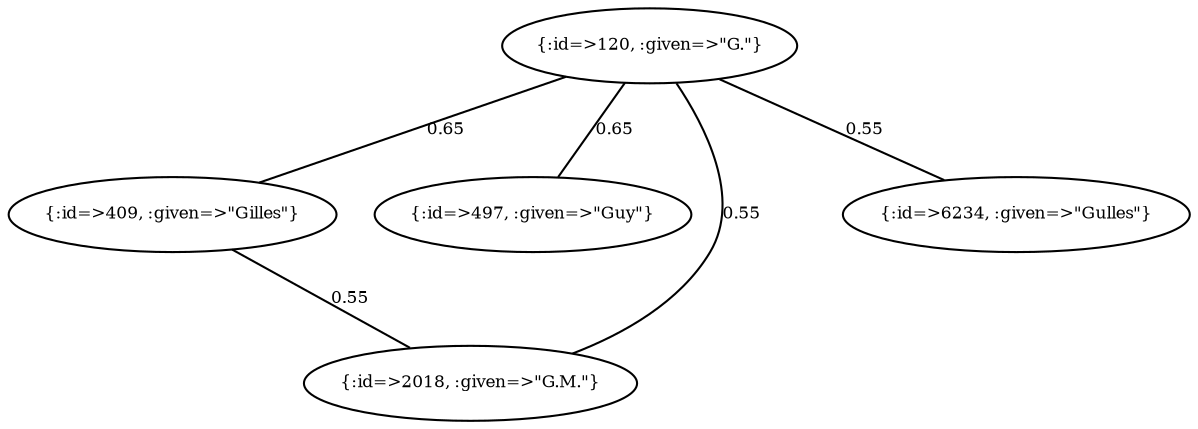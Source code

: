 graph Collector__WeightedGraph {
    "{:id=>120, :given=>\"G.\"}" [
        fontsize = 8,
        label = "{:id=>120, :given=>\"G.\"}"
    ]

    "{:id=>409, :given=>\"Gilles\"}" [
        fontsize = 8,
        label = "{:id=>409, :given=>\"Gilles\"}"
    ]

    "{:id=>497, :given=>\"Guy\"}" [
        fontsize = 8,
        label = "{:id=>497, :given=>\"Guy\"}"
    ]

    "{:id=>2018, :given=>\"G.M.\"}" [
        fontsize = 8,
        label = "{:id=>2018, :given=>\"G.M.\"}"
    ]

    "{:id=>6234, :given=>\"Gulles\"}" [
        fontsize = 8,
        label = "{:id=>6234, :given=>\"Gulles\"}"
    ]

    "{:id=>120, :given=>\"G.\"}" -- "{:id=>409, :given=>\"Gilles\"}" [
        fontsize = 8,
        label = 0.65
    ]

    "{:id=>120, :given=>\"G.\"}" -- "{:id=>497, :given=>\"Guy\"}" [
        fontsize = 8,
        label = 0.65
    ]

    "{:id=>120, :given=>\"G.\"}" -- "{:id=>2018, :given=>\"G.M.\"}" [
        fontsize = 8,
        label = 0.55
    ]

    "{:id=>120, :given=>\"G.\"}" -- "{:id=>6234, :given=>\"Gulles\"}" [
        fontsize = 8,
        label = 0.55
    ]

    "{:id=>409, :given=>\"Gilles\"}" -- "{:id=>2018, :given=>\"G.M.\"}" [
        fontsize = 8,
        label = 0.55
    ]
}

